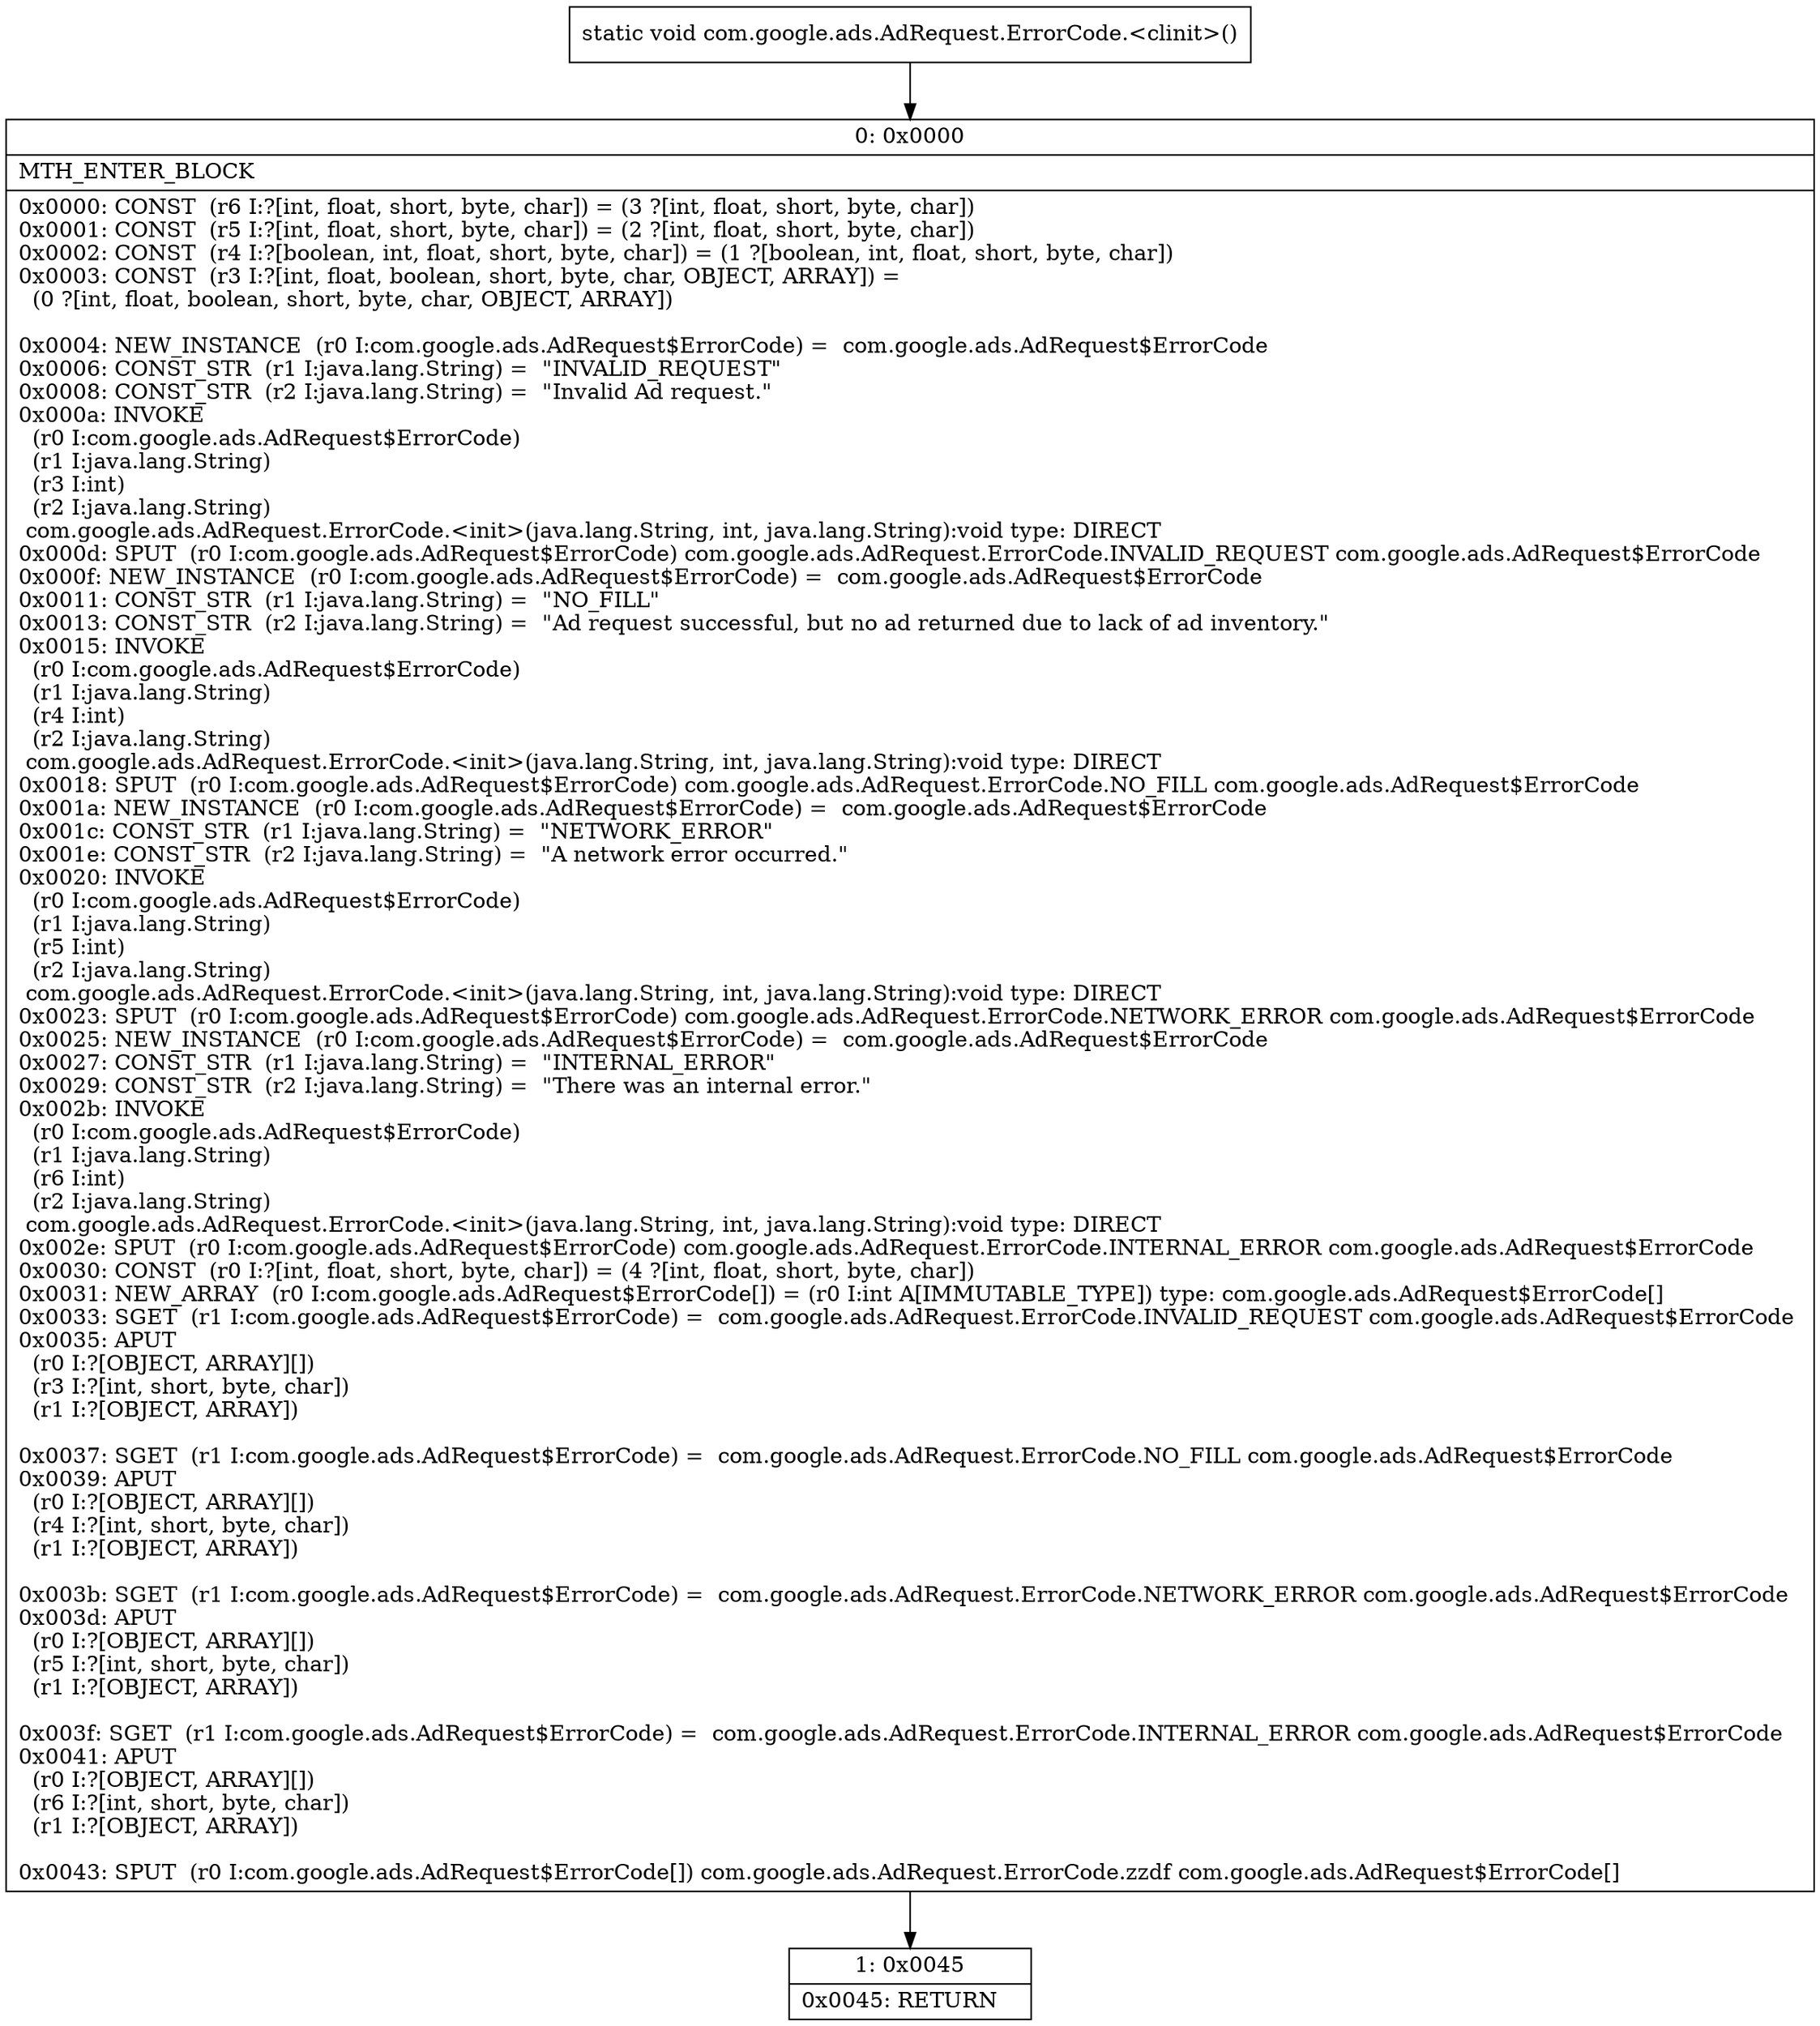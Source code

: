 digraph "CFG forcom.google.ads.AdRequest.ErrorCode.\<clinit\>()V" {
Node_0 [shape=record,label="{0\:\ 0x0000|MTH_ENTER_BLOCK\l|0x0000: CONST  (r6 I:?[int, float, short, byte, char]) = (3 ?[int, float, short, byte, char]) \l0x0001: CONST  (r5 I:?[int, float, short, byte, char]) = (2 ?[int, float, short, byte, char]) \l0x0002: CONST  (r4 I:?[boolean, int, float, short, byte, char]) = (1 ?[boolean, int, float, short, byte, char]) \l0x0003: CONST  (r3 I:?[int, float, boolean, short, byte, char, OBJECT, ARRAY]) = \l  (0 ?[int, float, boolean, short, byte, char, OBJECT, ARRAY])\l \l0x0004: NEW_INSTANCE  (r0 I:com.google.ads.AdRequest$ErrorCode) =  com.google.ads.AdRequest$ErrorCode \l0x0006: CONST_STR  (r1 I:java.lang.String) =  \"INVALID_REQUEST\" \l0x0008: CONST_STR  (r2 I:java.lang.String) =  \"Invalid Ad request.\" \l0x000a: INVOKE  \l  (r0 I:com.google.ads.AdRequest$ErrorCode)\l  (r1 I:java.lang.String)\l  (r3 I:int)\l  (r2 I:java.lang.String)\l com.google.ads.AdRequest.ErrorCode.\<init\>(java.lang.String, int, java.lang.String):void type: DIRECT \l0x000d: SPUT  (r0 I:com.google.ads.AdRequest$ErrorCode) com.google.ads.AdRequest.ErrorCode.INVALID_REQUEST com.google.ads.AdRequest$ErrorCode \l0x000f: NEW_INSTANCE  (r0 I:com.google.ads.AdRequest$ErrorCode) =  com.google.ads.AdRequest$ErrorCode \l0x0011: CONST_STR  (r1 I:java.lang.String) =  \"NO_FILL\" \l0x0013: CONST_STR  (r2 I:java.lang.String) =  \"Ad request successful, but no ad returned due to lack of ad inventory.\" \l0x0015: INVOKE  \l  (r0 I:com.google.ads.AdRequest$ErrorCode)\l  (r1 I:java.lang.String)\l  (r4 I:int)\l  (r2 I:java.lang.String)\l com.google.ads.AdRequest.ErrorCode.\<init\>(java.lang.String, int, java.lang.String):void type: DIRECT \l0x0018: SPUT  (r0 I:com.google.ads.AdRequest$ErrorCode) com.google.ads.AdRequest.ErrorCode.NO_FILL com.google.ads.AdRequest$ErrorCode \l0x001a: NEW_INSTANCE  (r0 I:com.google.ads.AdRequest$ErrorCode) =  com.google.ads.AdRequest$ErrorCode \l0x001c: CONST_STR  (r1 I:java.lang.String) =  \"NETWORK_ERROR\" \l0x001e: CONST_STR  (r2 I:java.lang.String) =  \"A network error occurred.\" \l0x0020: INVOKE  \l  (r0 I:com.google.ads.AdRequest$ErrorCode)\l  (r1 I:java.lang.String)\l  (r5 I:int)\l  (r2 I:java.lang.String)\l com.google.ads.AdRequest.ErrorCode.\<init\>(java.lang.String, int, java.lang.String):void type: DIRECT \l0x0023: SPUT  (r0 I:com.google.ads.AdRequest$ErrorCode) com.google.ads.AdRequest.ErrorCode.NETWORK_ERROR com.google.ads.AdRequest$ErrorCode \l0x0025: NEW_INSTANCE  (r0 I:com.google.ads.AdRequest$ErrorCode) =  com.google.ads.AdRequest$ErrorCode \l0x0027: CONST_STR  (r1 I:java.lang.String) =  \"INTERNAL_ERROR\" \l0x0029: CONST_STR  (r2 I:java.lang.String) =  \"There was an internal error.\" \l0x002b: INVOKE  \l  (r0 I:com.google.ads.AdRequest$ErrorCode)\l  (r1 I:java.lang.String)\l  (r6 I:int)\l  (r2 I:java.lang.String)\l com.google.ads.AdRequest.ErrorCode.\<init\>(java.lang.String, int, java.lang.String):void type: DIRECT \l0x002e: SPUT  (r0 I:com.google.ads.AdRequest$ErrorCode) com.google.ads.AdRequest.ErrorCode.INTERNAL_ERROR com.google.ads.AdRequest$ErrorCode \l0x0030: CONST  (r0 I:?[int, float, short, byte, char]) = (4 ?[int, float, short, byte, char]) \l0x0031: NEW_ARRAY  (r0 I:com.google.ads.AdRequest$ErrorCode[]) = (r0 I:int A[IMMUTABLE_TYPE]) type: com.google.ads.AdRequest$ErrorCode[] \l0x0033: SGET  (r1 I:com.google.ads.AdRequest$ErrorCode) =  com.google.ads.AdRequest.ErrorCode.INVALID_REQUEST com.google.ads.AdRequest$ErrorCode \l0x0035: APUT  \l  (r0 I:?[OBJECT, ARRAY][])\l  (r3 I:?[int, short, byte, char])\l  (r1 I:?[OBJECT, ARRAY])\l \l0x0037: SGET  (r1 I:com.google.ads.AdRequest$ErrorCode) =  com.google.ads.AdRequest.ErrorCode.NO_FILL com.google.ads.AdRequest$ErrorCode \l0x0039: APUT  \l  (r0 I:?[OBJECT, ARRAY][])\l  (r4 I:?[int, short, byte, char])\l  (r1 I:?[OBJECT, ARRAY])\l \l0x003b: SGET  (r1 I:com.google.ads.AdRequest$ErrorCode) =  com.google.ads.AdRequest.ErrorCode.NETWORK_ERROR com.google.ads.AdRequest$ErrorCode \l0x003d: APUT  \l  (r0 I:?[OBJECT, ARRAY][])\l  (r5 I:?[int, short, byte, char])\l  (r1 I:?[OBJECT, ARRAY])\l \l0x003f: SGET  (r1 I:com.google.ads.AdRequest$ErrorCode) =  com.google.ads.AdRequest.ErrorCode.INTERNAL_ERROR com.google.ads.AdRequest$ErrorCode \l0x0041: APUT  \l  (r0 I:?[OBJECT, ARRAY][])\l  (r6 I:?[int, short, byte, char])\l  (r1 I:?[OBJECT, ARRAY])\l \l0x0043: SPUT  (r0 I:com.google.ads.AdRequest$ErrorCode[]) com.google.ads.AdRequest.ErrorCode.zzdf com.google.ads.AdRequest$ErrorCode[] \l}"];
Node_1 [shape=record,label="{1\:\ 0x0045|0x0045: RETURN   \l}"];
MethodNode[shape=record,label="{static void com.google.ads.AdRequest.ErrorCode.\<clinit\>() }"];
MethodNode -> Node_0;
Node_0 -> Node_1;
}

